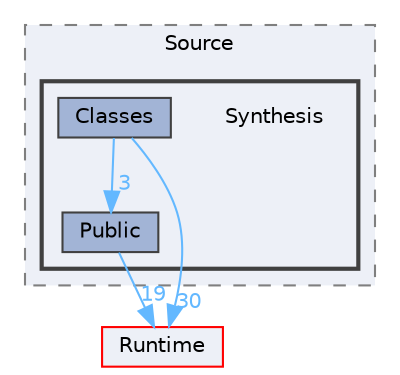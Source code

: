 digraph "Synthesis"
{
 // INTERACTIVE_SVG=YES
 // LATEX_PDF_SIZE
  bgcolor="transparent";
  edge [fontname=Helvetica,fontsize=10,labelfontname=Helvetica,labelfontsize=10];
  node [fontname=Helvetica,fontsize=10,shape=box,height=0.2,width=0.4];
  compound=true
  subgraph clusterdir_e3de40e84846812021a9cfa80da7942a {
    graph [ bgcolor="#edf0f7", pencolor="grey50", label="Source", fontname=Helvetica,fontsize=10 style="filled,dashed", URL="dir_e3de40e84846812021a9cfa80da7942a.html",tooltip=""]
  subgraph clusterdir_367ed7c3a11bd53da295851ddf465166 {
    graph [ bgcolor="#edf0f7", pencolor="grey25", label="", fontname=Helvetica,fontsize=10 style="filled,bold", URL="dir_367ed7c3a11bd53da295851ddf465166.html",tooltip=""]
    dir_367ed7c3a11bd53da295851ddf465166 [shape=plaintext, label="Synthesis"];
  dir_90bf159c852f483da006ef6a4386704f [label="Classes", fillcolor="#a2b4d6", color="grey25", style="filled", URL="dir_90bf159c852f483da006ef6a4386704f.html",tooltip=""];
  dir_2a1b01c7bb36124bfaeea03a0ebaf08d [label="Public", fillcolor="#a2b4d6", color="grey25", style="filled", URL="dir_2a1b01c7bb36124bfaeea03a0ebaf08d.html",tooltip=""];
  }
  }
  dir_7536b172fbd480bfd146a1b1acd6856b [label="Runtime", fillcolor="#edf0f7", color="red", style="filled", URL="dir_7536b172fbd480bfd146a1b1acd6856b.html",tooltip=""];
  dir_90bf159c852f483da006ef6a4386704f->dir_7536b172fbd480bfd146a1b1acd6856b [headlabel="30", labeldistance=1.5 headhref="dir_000185_000984.html" href="dir_000185_000984.html" color="steelblue1" fontcolor="steelblue1"];
  dir_90bf159c852f483da006ef6a4386704f->dir_2a1b01c7bb36124bfaeea03a0ebaf08d [headlabel="3", labeldistance=1.5 headhref="dir_000185_000911.html" href="dir_000185_000911.html" color="steelblue1" fontcolor="steelblue1"];
  dir_2a1b01c7bb36124bfaeea03a0ebaf08d->dir_7536b172fbd480bfd146a1b1acd6856b [headlabel="19", labeldistance=1.5 headhref="dir_000911_000984.html" href="dir_000911_000984.html" color="steelblue1" fontcolor="steelblue1"];
}
